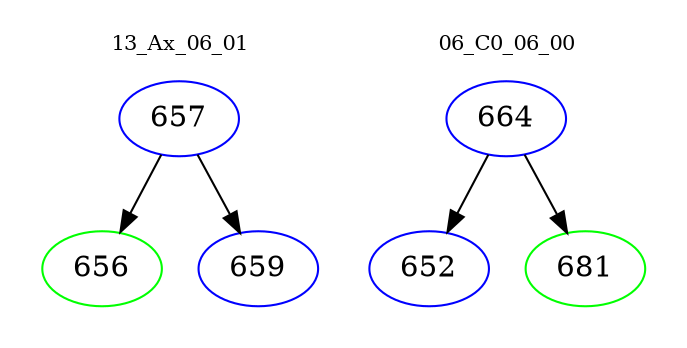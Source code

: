 digraph{
subgraph cluster_0 {
color = white
label = "13_Ax_06_01";
fontsize=10;
T0_657 [label="657", color="blue"]
T0_657 -> T0_656 [color="black"]
T0_656 [label="656", color="green"]
T0_657 -> T0_659 [color="black"]
T0_659 [label="659", color="blue"]
}
subgraph cluster_1 {
color = white
label = "06_C0_06_00";
fontsize=10;
T1_664 [label="664", color="blue"]
T1_664 -> T1_652 [color="black"]
T1_652 [label="652", color="blue"]
T1_664 -> T1_681 [color="black"]
T1_681 [label="681", color="green"]
}
}
